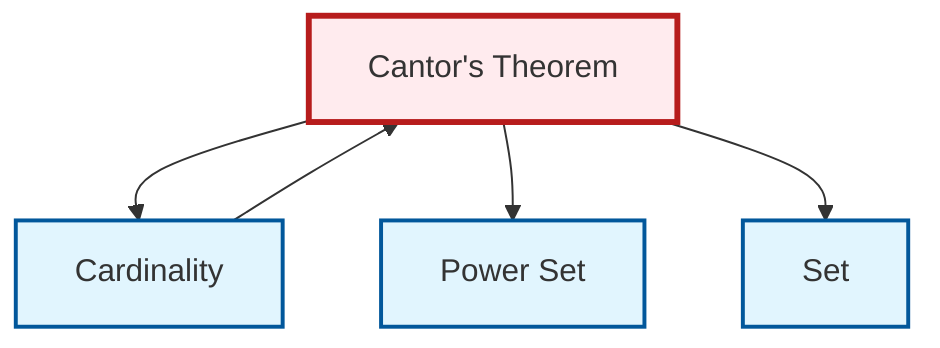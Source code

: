 graph TD
    classDef definition fill:#e1f5fe,stroke:#01579b,stroke-width:2px
    classDef theorem fill:#f3e5f5,stroke:#4a148c,stroke-width:2px
    classDef axiom fill:#fff3e0,stroke:#e65100,stroke-width:2px
    classDef example fill:#e8f5e9,stroke:#1b5e20,stroke-width:2px
    classDef current fill:#ffebee,stroke:#b71c1c,stroke-width:3px
    thm-cantor["Cantor's Theorem"]:::theorem
    def-power-set["Power Set"]:::definition
    def-cardinality["Cardinality"]:::definition
    def-set["Set"]:::definition
    def-cardinality --> thm-cantor
    thm-cantor --> def-cardinality
    thm-cantor --> def-power-set
    thm-cantor --> def-set
    class thm-cantor current
